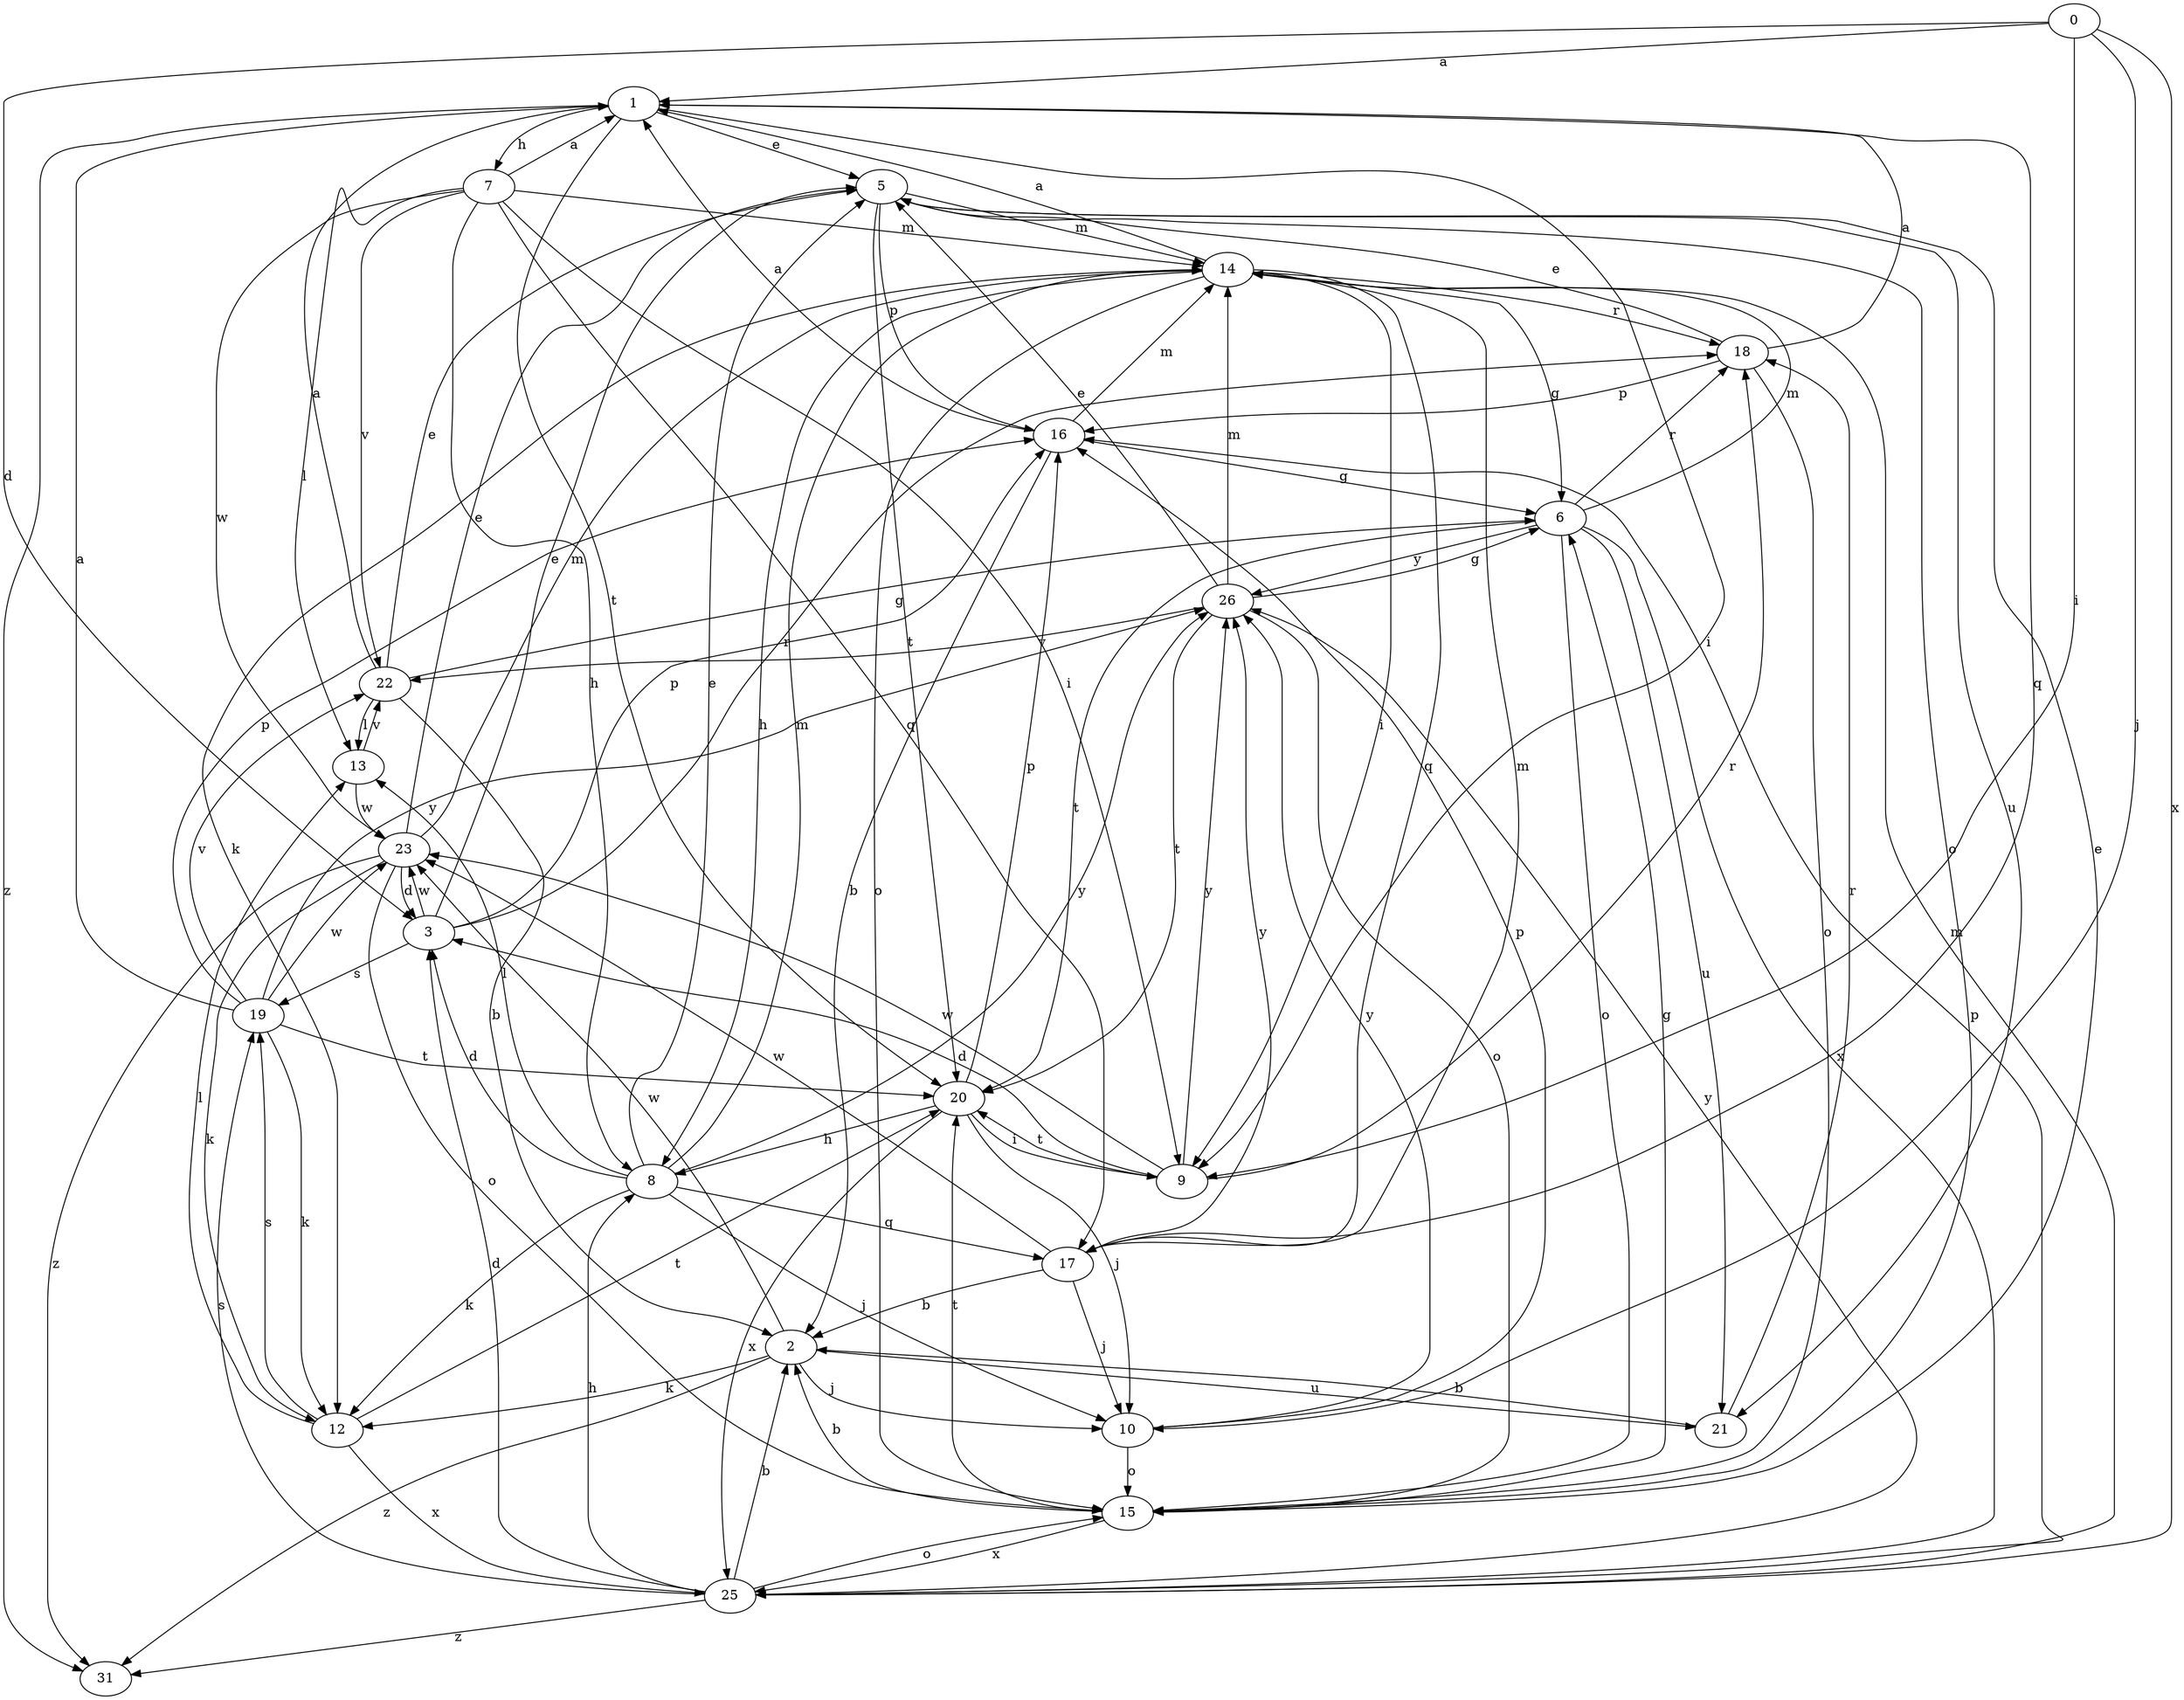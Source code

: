 strict digraph  {
0;
1;
2;
3;
5;
6;
7;
8;
9;
10;
12;
13;
14;
15;
16;
17;
18;
19;
20;
21;
22;
23;
25;
26;
31;
0 -> 1  [label=a];
0 -> 3  [label=d];
0 -> 9  [label=i];
0 -> 10  [label=j];
0 -> 25  [label=x];
1 -> 5  [label=e];
1 -> 7  [label=h];
1 -> 9  [label=i];
1 -> 17  [label=q];
1 -> 20  [label=t];
1 -> 31  [label=z];
2 -> 10  [label=j];
2 -> 12  [label=k];
2 -> 21  [label=u];
2 -> 23  [label=w];
2 -> 31  [label=z];
3 -> 5  [label=e];
3 -> 16  [label=p];
3 -> 18  [label=r];
3 -> 19  [label=s];
3 -> 23  [label=w];
5 -> 14  [label=m];
5 -> 15  [label=o];
5 -> 16  [label=p];
5 -> 20  [label=t];
5 -> 21  [label=u];
6 -> 14  [label=m];
6 -> 15  [label=o];
6 -> 18  [label=r];
6 -> 20  [label=t];
6 -> 21  [label=u];
6 -> 25  [label=x];
6 -> 26  [label=y];
7 -> 1  [label=a];
7 -> 8  [label=h];
7 -> 9  [label=i];
7 -> 13  [label=l];
7 -> 14  [label=m];
7 -> 17  [label=q];
7 -> 22  [label=v];
7 -> 23  [label=w];
8 -> 3  [label=d];
8 -> 5  [label=e];
8 -> 10  [label=j];
8 -> 12  [label=k];
8 -> 13  [label=l];
8 -> 14  [label=m];
8 -> 17  [label=q];
8 -> 26  [label=y];
9 -> 3  [label=d];
9 -> 18  [label=r];
9 -> 20  [label=t];
9 -> 23  [label=w];
9 -> 26  [label=y];
10 -> 15  [label=o];
10 -> 16  [label=p];
10 -> 26  [label=y];
12 -> 13  [label=l];
12 -> 19  [label=s];
12 -> 20  [label=t];
12 -> 25  [label=x];
13 -> 22  [label=v];
13 -> 23  [label=w];
14 -> 1  [label=a];
14 -> 6  [label=g];
14 -> 8  [label=h];
14 -> 9  [label=i];
14 -> 12  [label=k];
14 -> 15  [label=o];
14 -> 17  [label=q];
14 -> 18  [label=r];
15 -> 2  [label=b];
15 -> 5  [label=e];
15 -> 6  [label=g];
15 -> 20  [label=t];
15 -> 25  [label=x];
16 -> 1  [label=a];
16 -> 2  [label=b];
16 -> 6  [label=g];
16 -> 14  [label=m];
17 -> 2  [label=b];
17 -> 10  [label=j];
17 -> 14  [label=m];
17 -> 23  [label=w];
17 -> 26  [label=y];
18 -> 1  [label=a];
18 -> 5  [label=e];
18 -> 15  [label=o];
18 -> 16  [label=p];
19 -> 1  [label=a];
19 -> 12  [label=k];
19 -> 16  [label=p];
19 -> 20  [label=t];
19 -> 22  [label=v];
19 -> 23  [label=w];
19 -> 26  [label=y];
20 -> 8  [label=h];
20 -> 9  [label=i];
20 -> 10  [label=j];
20 -> 16  [label=p];
20 -> 25  [label=x];
21 -> 2  [label=b];
21 -> 18  [label=r];
22 -> 1  [label=a];
22 -> 2  [label=b];
22 -> 5  [label=e];
22 -> 6  [label=g];
22 -> 13  [label=l];
23 -> 3  [label=d];
23 -> 5  [label=e];
23 -> 12  [label=k];
23 -> 14  [label=m];
23 -> 15  [label=o];
23 -> 31  [label=z];
25 -> 2  [label=b];
25 -> 3  [label=d];
25 -> 8  [label=h];
25 -> 14  [label=m];
25 -> 15  [label=o];
25 -> 16  [label=p];
25 -> 19  [label=s];
25 -> 26  [label=y];
25 -> 31  [label=z];
26 -> 5  [label=e];
26 -> 6  [label=g];
26 -> 14  [label=m];
26 -> 15  [label=o];
26 -> 20  [label=t];
26 -> 22  [label=v];
}
